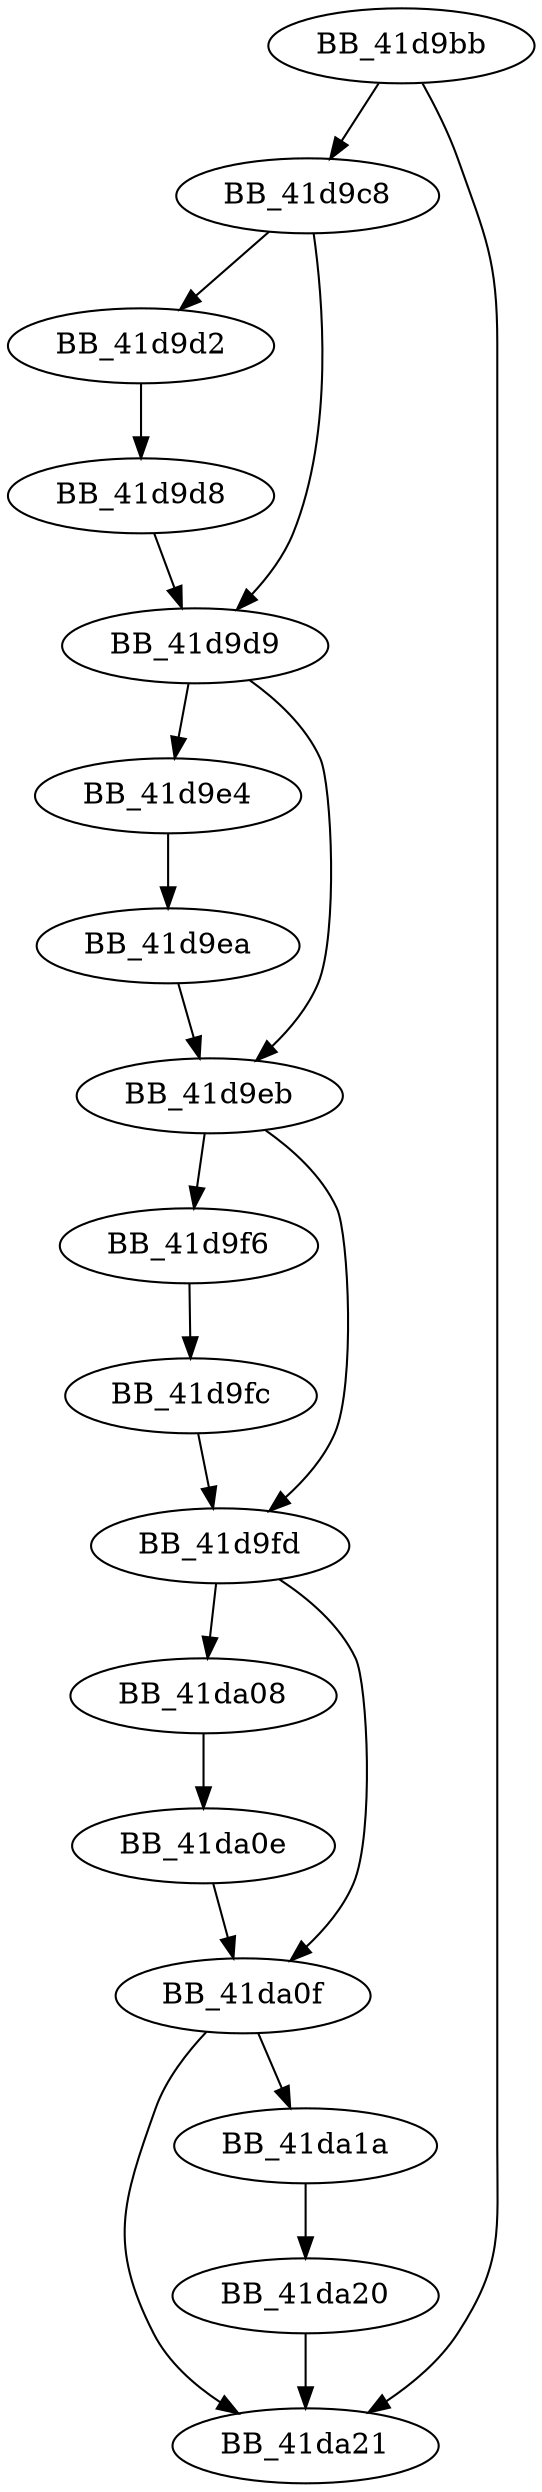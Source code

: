 DiGraph ___free_lconv_num{
BB_41d9bb->BB_41d9c8
BB_41d9bb->BB_41da21
BB_41d9c8->BB_41d9d2
BB_41d9c8->BB_41d9d9
BB_41d9d2->BB_41d9d8
BB_41d9d8->BB_41d9d9
BB_41d9d9->BB_41d9e4
BB_41d9d9->BB_41d9eb
BB_41d9e4->BB_41d9ea
BB_41d9ea->BB_41d9eb
BB_41d9eb->BB_41d9f6
BB_41d9eb->BB_41d9fd
BB_41d9f6->BB_41d9fc
BB_41d9fc->BB_41d9fd
BB_41d9fd->BB_41da08
BB_41d9fd->BB_41da0f
BB_41da08->BB_41da0e
BB_41da0e->BB_41da0f
BB_41da0f->BB_41da1a
BB_41da0f->BB_41da21
BB_41da1a->BB_41da20
BB_41da20->BB_41da21
}
